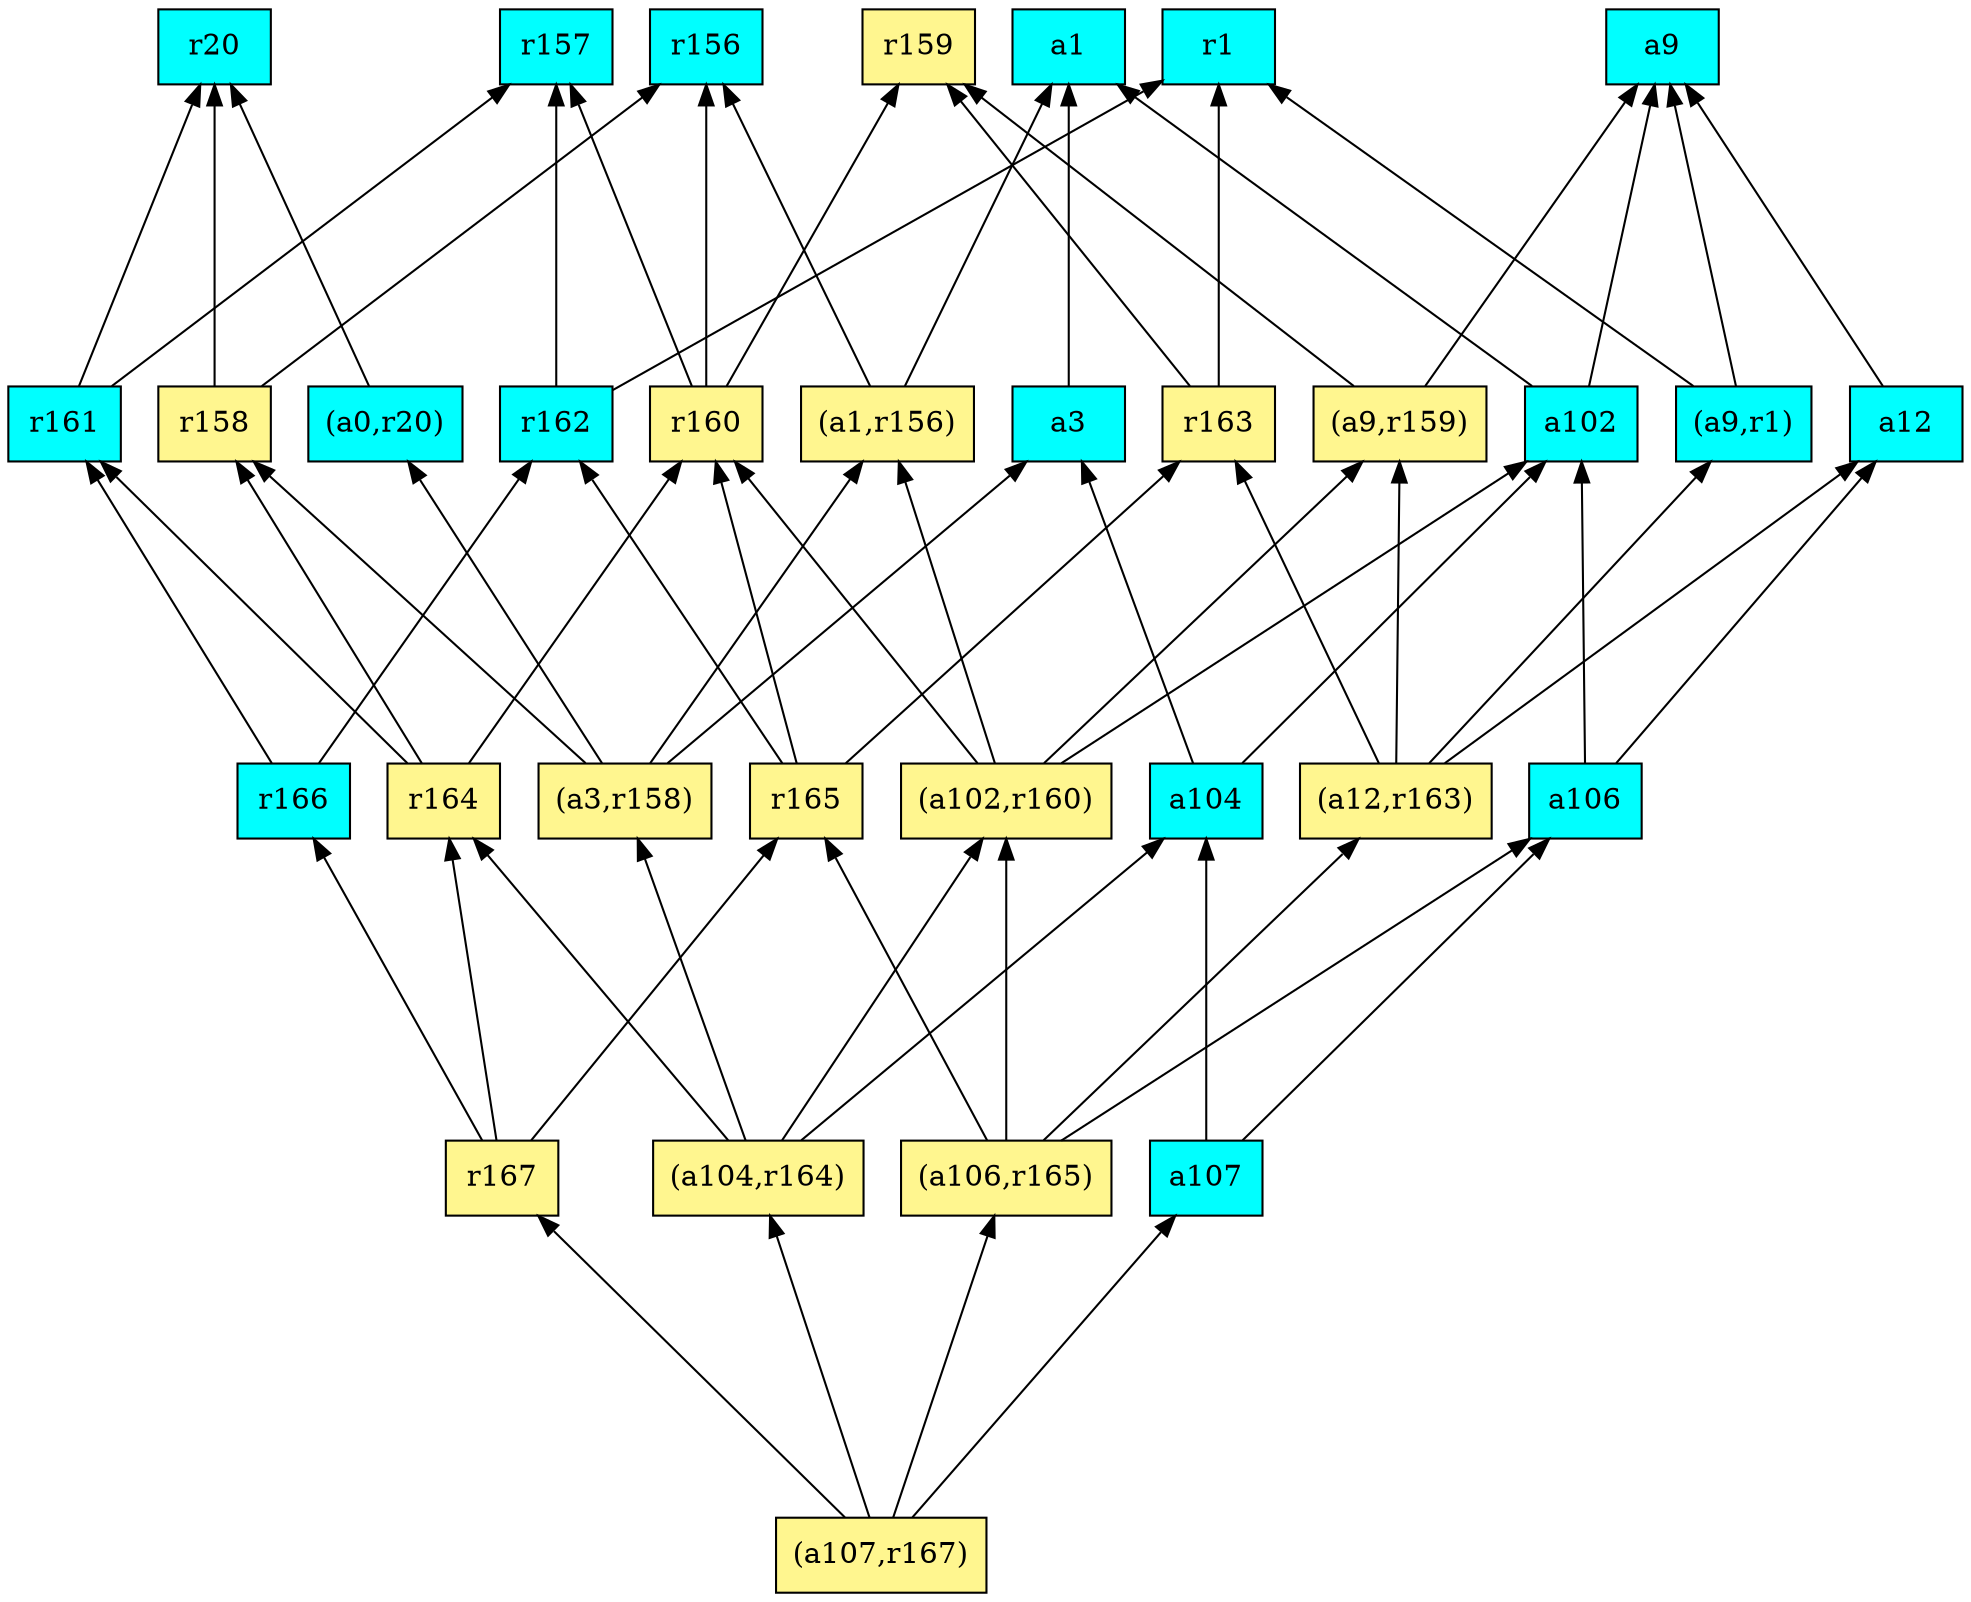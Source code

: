 digraph G {
rankdir=BT;ranksep="2.0";
"a106" [shape=record,fillcolor=cyan,style=filled,label="{a106}"];
"(a9,r159)" [shape=record,fillcolor=khaki1,style=filled,label="{(a9,r159)}"];
"(a0,r20)" [shape=record,fillcolor=cyan,style=filled,label="{(a0,r20)}"];
"r164" [shape=record,fillcolor=khaki1,style=filled,label="{r164}"];
"(a102,r160)" [shape=record,fillcolor=khaki1,style=filled,label="{(a102,r160)}"];
"a3" [shape=record,fillcolor=cyan,style=filled,label="{a3}"];
"(a107,r167)" [shape=record,fillcolor=khaki1,style=filled,label="{(a107,r167)}"];
"r167" [shape=record,fillcolor=khaki1,style=filled,label="{r167}"];
"r166" [shape=record,fillcolor=cyan,style=filled,label="{r166}"];
"r159" [shape=record,fillcolor=khaki1,style=filled,label="{r159}"];
"(a104,r164)" [shape=record,fillcolor=khaki1,style=filled,label="{(a104,r164)}"];
"(a1,r156)" [shape=record,fillcolor=khaki1,style=filled,label="{(a1,r156)}"];
"a102" [shape=record,fillcolor=cyan,style=filled,label="{a102}"];
"a1" [shape=record,fillcolor=cyan,style=filled,label="{a1}"];
"(a106,r165)" [shape=record,fillcolor=khaki1,style=filled,label="{(a106,r165)}"];
"r161" [shape=record,fillcolor=cyan,style=filled,label="{r161}"];
"r157" [shape=record,fillcolor=cyan,style=filled,label="{r157}"];
"r160" [shape=record,fillcolor=khaki1,style=filled,label="{r160}"];
"r163" [shape=record,fillcolor=khaki1,style=filled,label="{r163}"];
"a107" [shape=record,fillcolor=cyan,style=filled,label="{a107}"];
"(a9,r1)" [shape=record,fillcolor=cyan,style=filled,label="{(a9,r1)}"];
"a9" [shape=record,fillcolor=cyan,style=filled,label="{a9}"];
"a104" [shape=record,fillcolor=cyan,style=filled,label="{a104}"];
"r20" [shape=record,fillcolor=cyan,style=filled,label="{r20}"];
"r162" [shape=record,fillcolor=cyan,style=filled,label="{r162}"];
"r156" [shape=record,fillcolor=cyan,style=filled,label="{r156}"];
"r1" [shape=record,fillcolor=cyan,style=filled,label="{r1}"];
"(a3,r158)" [shape=record,fillcolor=khaki1,style=filled,label="{(a3,r158)}"];
"r158" [shape=record,fillcolor=khaki1,style=filled,label="{r158}"];
"r165" [shape=record,fillcolor=khaki1,style=filled,label="{r165}"];
"a12" [shape=record,fillcolor=cyan,style=filled,label="{a12}"];
"(a12,r163)" [shape=record,fillcolor=khaki1,style=filled,label="{(a12,r163)}"];
"a106" -> "a102"
"a106" -> "a12"
"(a9,r159)" -> "a9"
"(a9,r159)" -> "r159"
"(a0,r20)" -> "r20"
"r164" -> "r161"
"r164" -> "r160"
"r164" -> "r158"
"(a102,r160)" -> "a102"
"(a102,r160)" -> "(a1,r156)"
"(a102,r160)" -> "(a9,r159)"
"(a102,r160)" -> "r160"
"a3" -> "a1"
"(a107,r167)" -> "(a106,r165)"
"(a107,r167)" -> "r167"
"(a107,r167)" -> "a107"
"(a107,r167)" -> "(a104,r164)"
"r167" -> "r164"
"r167" -> "r166"
"r167" -> "r165"
"r166" -> "r161"
"r166" -> "r162"
"(a104,r164)" -> "r164"
"(a104,r164)" -> "(a102,r160)"
"(a104,r164)" -> "a104"
"(a104,r164)" -> "(a3,r158)"
"(a1,r156)" -> "a1"
"(a1,r156)" -> "r156"
"a102" -> "a1"
"a102" -> "a9"
"(a106,r165)" -> "a106"
"(a106,r165)" -> "(a102,r160)"
"(a106,r165)" -> "r165"
"(a106,r165)" -> "(a12,r163)"
"r161" -> "r20"
"r161" -> "r157"
"r160" -> "r156"
"r160" -> "r157"
"r160" -> "r159"
"r163" -> "r1"
"r163" -> "r159"
"a107" -> "a106"
"a107" -> "a104"
"(a9,r1)" -> "r1"
"(a9,r1)" -> "a9"
"a104" -> "a102"
"a104" -> "a3"
"r162" -> "r1"
"r162" -> "r157"
"(a3,r158)" -> "(a1,r156)"
"(a3,r158)" -> "a3"
"(a3,r158)" -> "r158"
"(a3,r158)" -> "(a0,r20)"
"r158" -> "r20"
"r158" -> "r156"
"r165" -> "r160"
"r165" -> "r163"
"r165" -> "r162"
"a12" -> "a9"
"(a12,r163)" -> "r163"
"(a12,r163)" -> "a12"
"(a12,r163)" -> "(a9,r1)"
"(a12,r163)" -> "(a9,r159)"
}